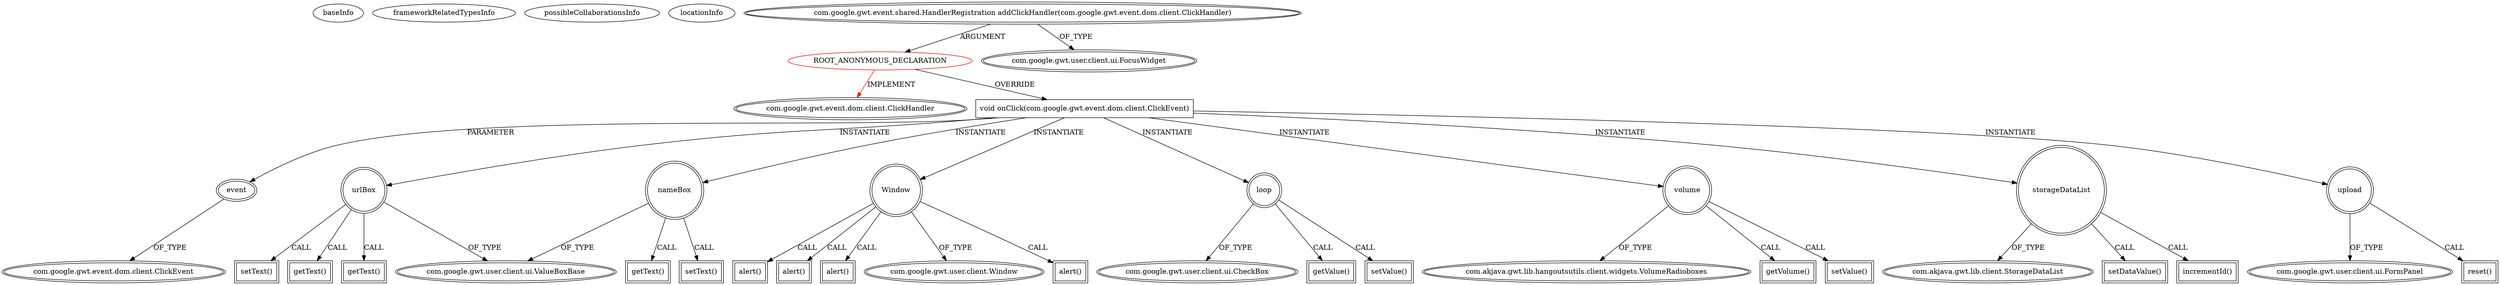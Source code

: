 digraph {
baseInfo[graphId=565,category="extension_graph",isAnonymous=true,possibleRelation=false]
frameworkRelatedTypesInfo[0="com.google.gwt.event.dom.client.ClickHandler"]
possibleCollaborationsInfo[]
locationInfo[projectName="akjava-GWT-Hangouts",filePath="/akjava-GWT-Hangouts/GWT-Hangouts-master/apps/sound-player/src/com/akjava/gwt/hangout/soundplayer/client/HangoutSoundPlayer.java",contextSignature="void onApiReady()",graphId="565"]
0[label="ROOT_ANONYMOUS_DECLARATION",vertexType="ROOT_ANONYMOUS_DECLARATION",isFrameworkType=false,color=red]
1[label="com.google.gwt.event.dom.client.ClickHandler",vertexType="FRAMEWORK_INTERFACE_TYPE",isFrameworkType=true,peripheries=2]
2[label="com.google.gwt.event.shared.HandlerRegistration addClickHandler(com.google.gwt.event.dom.client.ClickHandler)",vertexType="OUTSIDE_CALL",isFrameworkType=true,peripheries=2]
3[label="com.google.gwt.user.client.ui.FocusWidget",vertexType="FRAMEWORK_CLASS_TYPE",isFrameworkType=true,peripheries=2]
4[label="void onClick(com.google.gwt.event.dom.client.ClickEvent)",vertexType="OVERRIDING_METHOD_DECLARATION",isFrameworkType=false,shape=box]
5[label="event",vertexType="PARAMETER_DECLARATION",isFrameworkType=true,peripheries=2]
6[label="com.google.gwt.event.dom.client.ClickEvent",vertexType="FRAMEWORK_CLASS_TYPE",isFrameworkType=true,peripheries=2]
7[label="nameBox",vertexType="VARIABLE_EXPRESION",isFrameworkType=true,peripheries=2,shape=circle]
9[label="com.google.gwt.user.client.ui.ValueBoxBase",vertexType="FRAMEWORK_CLASS_TYPE",isFrameworkType=true,peripheries=2]
8[label="getText()",vertexType="INSIDE_CALL",isFrameworkType=true,peripheries=2,shape=box]
10[label="Window",vertexType="VARIABLE_EXPRESION",isFrameworkType=true,peripheries=2,shape=circle]
12[label="com.google.gwt.user.client.Window",vertexType="FRAMEWORK_CLASS_TYPE",isFrameworkType=true,peripheries=2]
11[label="alert()",vertexType="INSIDE_CALL",isFrameworkType=true,peripheries=2,shape=box]
13[label="urlBox",vertexType="VARIABLE_EXPRESION",isFrameworkType=true,peripheries=2,shape=circle]
14[label="getText()",vertexType="INSIDE_CALL",isFrameworkType=true,peripheries=2,shape=box]
17[label="alert()",vertexType="INSIDE_CALL",isFrameworkType=true,peripheries=2,shape=box]
19[label="getText()",vertexType="INSIDE_CALL",isFrameworkType=true,peripheries=2,shape=box]
20[label="loop",vertexType="VARIABLE_EXPRESION",isFrameworkType=true,peripheries=2,shape=circle]
22[label="com.google.gwt.user.client.ui.CheckBox",vertexType="FRAMEWORK_CLASS_TYPE",isFrameworkType=true,peripheries=2]
21[label="getValue()",vertexType="INSIDE_CALL",isFrameworkType=true,peripheries=2,shape=box]
23[label="volume",vertexType="VARIABLE_EXPRESION",isFrameworkType=true,peripheries=2,shape=circle]
25[label="com.akjava.gwt.lib.hangoutsutils.client.widgets.VolumeRadioboxes",vertexType="FRAMEWORK_CLASS_TYPE",isFrameworkType=true,peripheries=2]
24[label="getVolume()",vertexType="INSIDE_CALL",isFrameworkType=true,peripheries=2,shape=box]
26[label="storageDataList",vertexType="VARIABLE_EXPRESION",isFrameworkType=true,peripheries=2,shape=circle]
28[label="com.akjava.gwt.lib.client.StorageDataList",vertexType="FRAMEWORK_CLASS_TYPE",isFrameworkType=true,peripheries=2]
27[label="setDataValue()",vertexType="INSIDE_CALL",isFrameworkType=true,peripheries=2,shape=box]
30[label="incrementId()",vertexType="INSIDE_CALL",isFrameworkType=true,peripheries=2,shape=box]
32[label="alert()",vertexType="INSIDE_CALL",isFrameworkType=true,peripheries=2,shape=box]
34[label="alert()",vertexType="INSIDE_CALL",isFrameworkType=true,peripheries=2,shape=box]
36[label="setText()",vertexType="INSIDE_CALL",isFrameworkType=true,peripheries=2,shape=box]
38[label="setText()",vertexType="INSIDE_CALL",isFrameworkType=true,peripheries=2,shape=box]
40[label="setValue()",vertexType="INSIDE_CALL",isFrameworkType=true,peripheries=2,shape=box]
42[label="setValue()",vertexType="INSIDE_CALL",isFrameworkType=true,peripheries=2,shape=box]
43[label="upload",vertexType="VARIABLE_EXPRESION",isFrameworkType=true,peripheries=2,shape=circle]
45[label="com.google.gwt.user.client.ui.FormPanel",vertexType="FRAMEWORK_CLASS_TYPE",isFrameworkType=true,peripheries=2]
44[label="reset()",vertexType="INSIDE_CALL",isFrameworkType=true,peripheries=2,shape=box]
0->1[label="IMPLEMENT",color=red]
2->0[label="ARGUMENT"]
2->3[label="OF_TYPE"]
0->4[label="OVERRIDE"]
5->6[label="OF_TYPE"]
4->5[label="PARAMETER"]
4->7[label="INSTANTIATE"]
7->9[label="OF_TYPE"]
7->8[label="CALL"]
4->10[label="INSTANTIATE"]
10->12[label="OF_TYPE"]
10->11[label="CALL"]
4->13[label="INSTANTIATE"]
13->9[label="OF_TYPE"]
13->14[label="CALL"]
10->17[label="CALL"]
13->19[label="CALL"]
4->20[label="INSTANTIATE"]
20->22[label="OF_TYPE"]
20->21[label="CALL"]
4->23[label="INSTANTIATE"]
23->25[label="OF_TYPE"]
23->24[label="CALL"]
4->26[label="INSTANTIATE"]
26->28[label="OF_TYPE"]
26->27[label="CALL"]
26->30[label="CALL"]
10->32[label="CALL"]
10->34[label="CALL"]
7->36[label="CALL"]
13->38[label="CALL"]
20->40[label="CALL"]
23->42[label="CALL"]
4->43[label="INSTANTIATE"]
43->45[label="OF_TYPE"]
43->44[label="CALL"]
}
